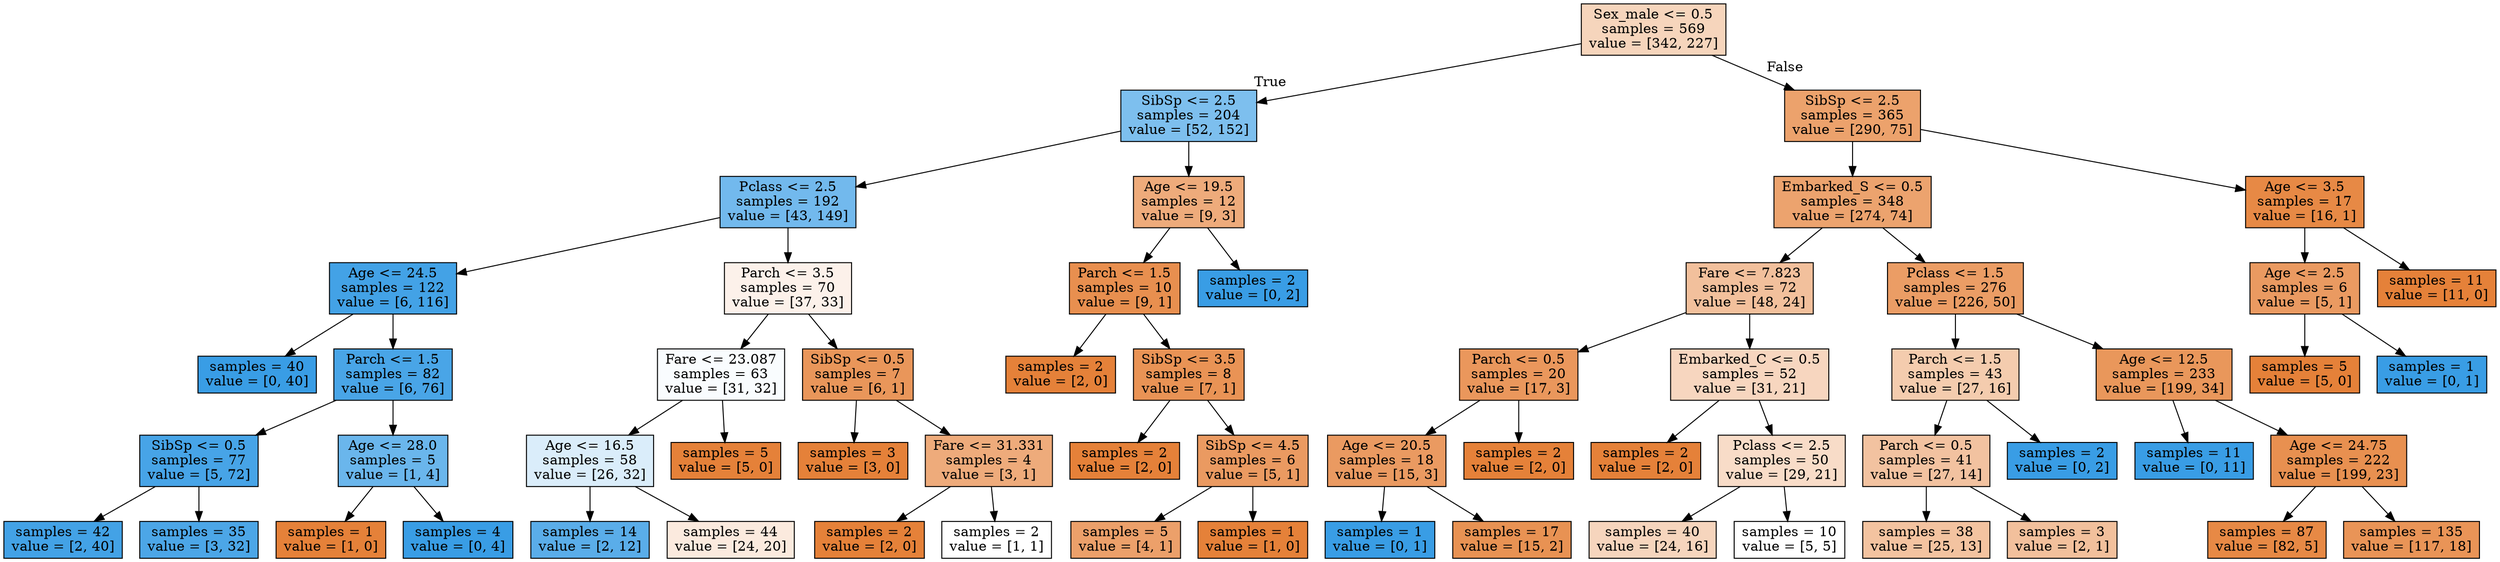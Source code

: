 digraph Tree {
node [shape=box, style="filled", color="black"] ;
0 [label="Sex_male <= 0.5\nsamples = 569\nvalue = [342, 227]", fillcolor="#f6d5bc"] ;
1 [label="SibSp <= 2.5\nsamples = 204\nvalue = [52, 152]", fillcolor="#7dbfee"] ;
0 -> 1 [labeldistance=2.5, labelangle=45, headlabel="True"] ;
2 [label="Pclass <= 2.5\nsamples = 192\nvalue = [43, 149]", fillcolor="#72b9ed"] ;
1 -> 2 ;
3 [label="Age <= 24.5\nsamples = 122\nvalue = [6, 116]", fillcolor="#43a2e6"] ;
2 -> 3 ;
4 [label="samples = 40\nvalue = [0, 40]", fillcolor="#399de5"] ;
3 -> 4 ;
5 [label="Parch <= 1.5\nsamples = 82\nvalue = [6, 76]", fillcolor="#49a5e7"] ;
3 -> 5 ;
6 [label="SibSp <= 0.5\nsamples = 77\nvalue = [5, 72]", fillcolor="#47a4e7"] ;
5 -> 6 ;
7 [label="samples = 42\nvalue = [2, 40]", fillcolor="#43a2e6"] ;
6 -> 7 ;
8 [label="samples = 35\nvalue = [3, 32]", fillcolor="#4ca6e7"] ;
6 -> 8 ;
9 [label="Age <= 28.0\nsamples = 5\nvalue = [1, 4]", fillcolor="#6ab6ec"] ;
5 -> 9 ;
10 [label="samples = 1\nvalue = [1, 0]", fillcolor="#e58139"] ;
9 -> 10 ;
11 [label="samples = 4\nvalue = [0, 4]", fillcolor="#399de5"] ;
9 -> 11 ;
12 [label="Parch <= 3.5\nsamples = 70\nvalue = [37, 33]", fillcolor="#fcf1ea"] ;
2 -> 12 ;
13 [label="Fare <= 23.087\nsamples = 63\nvalue = [31, 32]", fillcolor="#f9fcfe"] ;
12 -> 13 ;
14 [label="Age <= 16.5\nsamples = 58\nvalue = [26, 32]", fillcolor="#daedfa"] ;
13 -> 14 ;
15 [label="samples = 14\nvalue = [2, 12]", fillcolor="#5aade9"] ;
14 -> 15 ;
16 [label="samples = 44\nvalue = [24, 20]", fillcolor="#fbeade"] ;
14 -> 16 ;
17 [label="samples = 5\nvalue = [5, 0]", fillcolor="#e58139"] ;
13 -> 17 ;
18 [label="SibSp <= 0.5\nsamples = 7\nvalue = [6, 1]", fillcolor="#e9965a"] ;
12 -> 18 ;
19 [label="samples = 3\nvalue = [3, 0]", fillcolor="#e58139"] ;
18 -> 19 ;
20 [label="Fare <= 31.331\nsamples = 4\nvalue = [3, 1]", fillcolor="#eeab7b"] ;
18 -> 20 ;
21 [label="samples = 2\nvalue = [2, 0]", fillcolor="#e58139"] ;
20 -> 21 ;
22 [label="samples = 2\nvalue = [1, 1]", fillcolor="#ffffff"] ;
20 -> 22 ;
23 [label="Age <= 19.5\nsamples = 12\nvalue = [9, 3]", fillcolor="#eeab7b"] ;
1 -> 23 ;
24 [label="Parch <= 1.5\nsamples = 10\nvalue = [9, 1]", fillcolor="#e88f4f"] ;
23 -> 24 ;
25 [label="samples = 2\nvalue = [2, 0]", fillcolor="#e58139"] ;
24 -> 25 ;
26 [label="SibSp <= 3.5\nsamples = 8\nvalue = [7, 1]", fillcolor="#e99355"] ;
24 -> 26 ;
27 [label="samples = 2\nvalue = [2, 0]", fillcolor="#e58139"] ;
26 -> 27 ;
28 [label="SibSp <= 4.5\nsamples = 6\nvalue = [5, 1]", fillcolor="#ea9a61"] ;
26 -> 28 ;
29 [label="samples = 5\nvalue = [4, 1]", fillcolor="#eca06a"] ;
28 -> 29 ;
30 [label="samples = 1\nvalue = [1, 0]", fillcolor="#e58139"] ;
28 -> 30 ;
31 [label="samples = 2\nvalue = [0, 2]", fillcolor="#399de5"] ;
23 -> 31 ;
32 [label="SibSp <= 2.5\nsamples = 365\nvalue = [290, 75]", fillcolor="#eca26c"] ;
0 -> 32 [labeldistance=2.5, labelangle=-45, headlabel="False"] ;
33 [label="Embarked_S <= 0.5\nsamples = 348\nvalue = [274, 74]", fillcolor="#eca36e"] ;
32 -> 33 ;
34 [label="Fare <= 7.823\nsamples = 72\nvalue = [48, 24]", fillcolor="#f2c09c"] ;
33 -> 34 ;
35 [label="Parch <= 0.5\nsamples = 20\nvalue = [17, 3]", fillcolor="#ea975c"] ;
34 -> 35 ;
36 [label="Age <= 20.5\nsamples = 18\nvalue = [15, 3]", fillcolor="#ea9a61"] ;
35 -> 36 ;
37 [label="samples = 1\nvalue = [0, 1]", fillcolor="#399de5"] ;
36 -> 37 ;
38 [label="samples = 17\nvalue = [15, 2]", fillcolor="#e89253"] ;
36 -> 38 ;
39 [label="samples = 2\nvalue = [2, 0]", fillcolor="#e58139"] ;
35 -> 39 ;
40 [label="Embarked_C <= 0.5\nsamples = 52\nvalue = [31, 21]", fillcolor="#f7d6bf"] ;
34 -> 40 ;
41 [label="samples = 2\nvalue = [2, 0]", fillcolor="#e58139"] ;
40 -> 41 ;
42 [label="Pclass <= 2.5\nsamples = 50\nvalue = [29, 21]", fillcolor="#f8dcc8"] ;
40 -> 42 ;
43 [label="samples = 40\nvalue = [24, 16]", fillcolor="#f6d5bd"] ;
42 -> 43 ;
44 [label="samples = 10\nvalue = [5, 5]", fillcolor="#ffffff"] ;
42 -> 44 ;
45 [label="Pclass <= 1.5\nsamples = 276\nvalue = [226, 50]", fillcolor="#eb9d65"] ;
33 -> 45 ;
46 [label="Parch <= 1.5\nsamples = 43\nvalue = [27, 16]", fillcolor="#f4ccae"] ;
45 -> 46 ;
47 [label="Parch <= 0.5\nsamples = 41\nvalue = [27, 14]", fillcolor="#f2c2a0"] ;
46 -> 47 ;
48 [label="samples = 38\nvalue = [25, 13]", fillcolor="#f3c3a0"] ;
47 -> 48 ;
49 [label="samples = 3\nvalue = [2, 1]", fillcolor="#f2c09c"] ;
47 -> 49 ;
50 [label="samples = 2\nvalue = [0, 2]", fillcolor="#399de5"] ;
46 -> 50 ;
51 [label="Age <= 12.5\nsamples = 233\nvalue = [199, 34]", fillcolor="#e9975b"] ;
45 -> 51 ;
52 [label="samples = 11\nvalue = [0, 11]", fillcolor="#399de5"] ;
51 -> 52 ;
53 [label="Age <= 24.75\nsamples = 222\nvalue = [199, 23]", fillcolor="#e89050"] ;
51 -> 53 ;
54 [label="samples = 87\nvalue = [82, 5]", fillcolor="#e78945"] ;
53 -> 54 ;
55 [label="samples = 135\nvalue = [117, 18]", fillcolor="#e99457"] ;
53 -> 55 ;
56 [label="Age <= 3.5\nsamples = 17\nvalue = [16, 1]", fillcolor="#e78945"] ;
32 -> 56 ;
57 [label="Age <= 2.5\nsamples = 6\nvalue = [5, 1]", fillcolor="#ea9a61"] ;
56 -> 57 ;
58 [label="samples = 5\nvalue = [5, 0]", fillcolor="#e58139"] ;
57 -> 58 ;
59 [label="samples = 1\nvalue = [0, 1]", fillcolor="#399de5"] ;
57 -> 59 ;
60 [label="samples = 11\nvalue = [11, 0]", fillcolor="#e58139"] ;
56 -> 60 ;
}